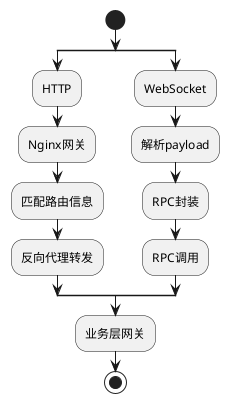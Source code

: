 @startuml
start
split
    :HTTP;
    :Nginx网关;
    :匹配路由信息;
    :反向代理转发;
split again
    :WebSocket;
    :解析payload;
    :RPC封装;
    :RPC调用;
end split
:业务层网关;
stop
@enduml